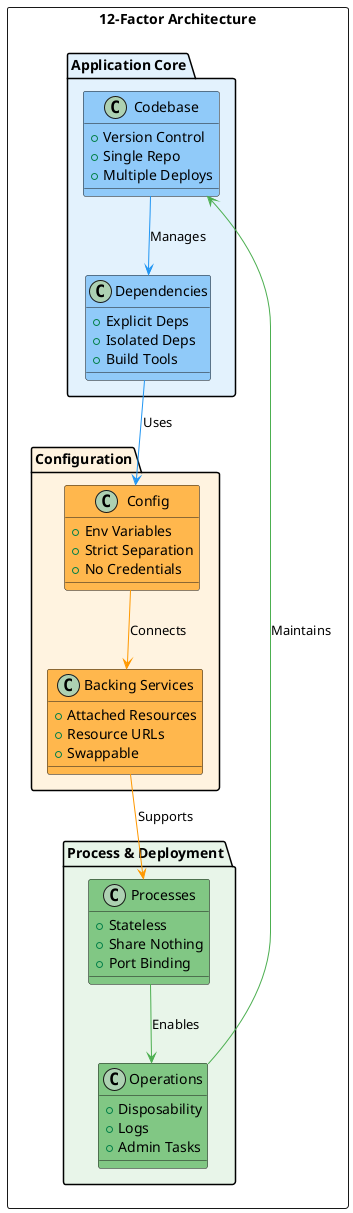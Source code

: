 @startuml "Arquitetura 12-Factor"

!define RECTANGLE class

skinparam {
    BackgroundColor transparent
    ArrowColor #2C3E50
    BorderColor #2C3E50
    FontColor #2C3E50
    FontSize 14
}

rectangle "12-Factor Architecture" {
    package "Application Core" as AC #E3F2FD {
        RECTANGLE "Codebase" as CB #90CAF9 {
            + Version Control
            + Single Repo
            + Multiple Deploys
        }
        
        RECTANGLE "Dependencies" as DEP #90CAF9 {
            + Explicit Deps
            + Isolated Deps
            + Build Tools
        }
    }
    
    package "Configuration" as CONF #FFF3E0 {
        RECTANGLE "Config" as CFG #FFB74D {
            + Env Variables
            + Strict Separation
            + No Credentials
        }
        
        RECTANGLE "Backing Services" as BS #FFB74D {
            + Attached Resources
            + Resource URLs
            + Swappable
        }
    }
    
    package "Process & Deployment" as PD #E8F5E9 {
        RECTANGLE "Processes" as PROC #81C784 {
            + Stateless
            + Share Nothing
            + Port Binding
        }
        
        RECTANGLE "Operations" as OPS #81C784 {
            + Disposability
            + Logs
            + Admin Tasks
        }
    }
}

CB -[#2196F3]-> DEP : "Manages"
DEP -[#2196F3]-> CFG : "Uses"
CFG -[#FF9800]-> BS : "Connects"
BS -[#FF9800]-> PROC : "Supports"
PROC -[#4CAF50]-> OPS : "Enables"
OPS -[#4CAF50]-> CB : "Maintains"

@enduml 
